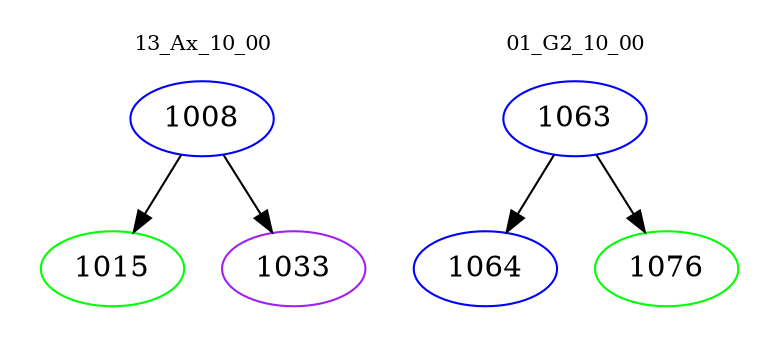 digraph{
subgraph cluster_0 {
color = white
label = "13_Ax_10_00";
fontsize=10;
T0_1008 [label="1008", color="blue"]
T0_1008 -> T0_1015 [color="black"]
T0_1015 [label="1015", color="green"]
T0_1008 -> T0_1033 [color="black"]
T0_1033 [label="1033", color="purple"]
}
subgraph cluster_1 {
color = white
label = "01_G2_10_00";
fontsize=10;
T1_1063 [label="1063", color="blue"]
T1_1063 -> T1_1064 [color="black"]
T1_1064 [label="1064", color="blue"]
T1_1063 -> T1_1076 [color="black"]
T1_1076 [label="1076", color="green"]
}
}
